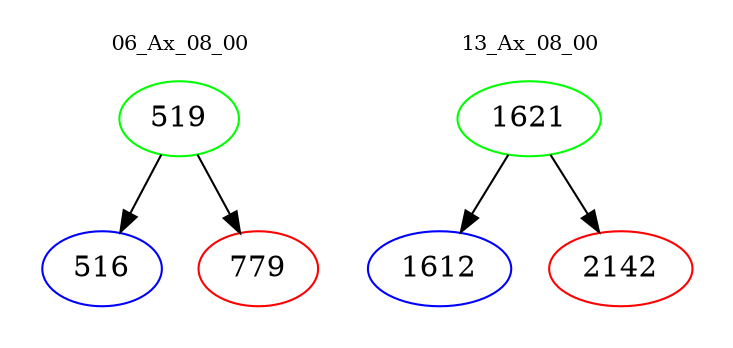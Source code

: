 digraph{
subgraph cluster_0 {
color = white
label = "06_Ax_08_00";
fontsize=10;
T0_519 [label="519", color="green"]
T0_519 -> T0_516 [color="black"]
T0_516 [label="516", color="blue"]
T0_519 -> T0_779 [color="black"]
T0_779 [label="779", color="red"]
}
subgraph cluster_1 {
color = white
label = "13_Ax_08_00";
fontsize=10;
T1_1621 [label="1621", color="green"]
T1_1621 -> T1_1612 [color="black"]
T1_1612 [label="1612", color="blue"]
T1_1621 -> T1_2142 [color="black"]
T1_2142 [label="2142", color="red"]
}
}
